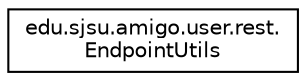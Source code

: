 digraph "Graphical Class Hierarchy"
{
  edge [fontname="Helvetica",fontsize="10",labelfontname="Helvetica",labelfontsize="10"];
  node [fontname="Helvetica",fontsize="10",shape=record];
  rankdir="LR";
  Node0 [label="edu.sjsu.amigo.user.rest.\lEndpointUtils",height=0.2,width=0.4,color="black", fillcolor="white", style="filled",URL="$classedu_1_1sjsu_1_1amigo_1_1user_1_1rest_1_1_endpoint_utils.html"];
}
